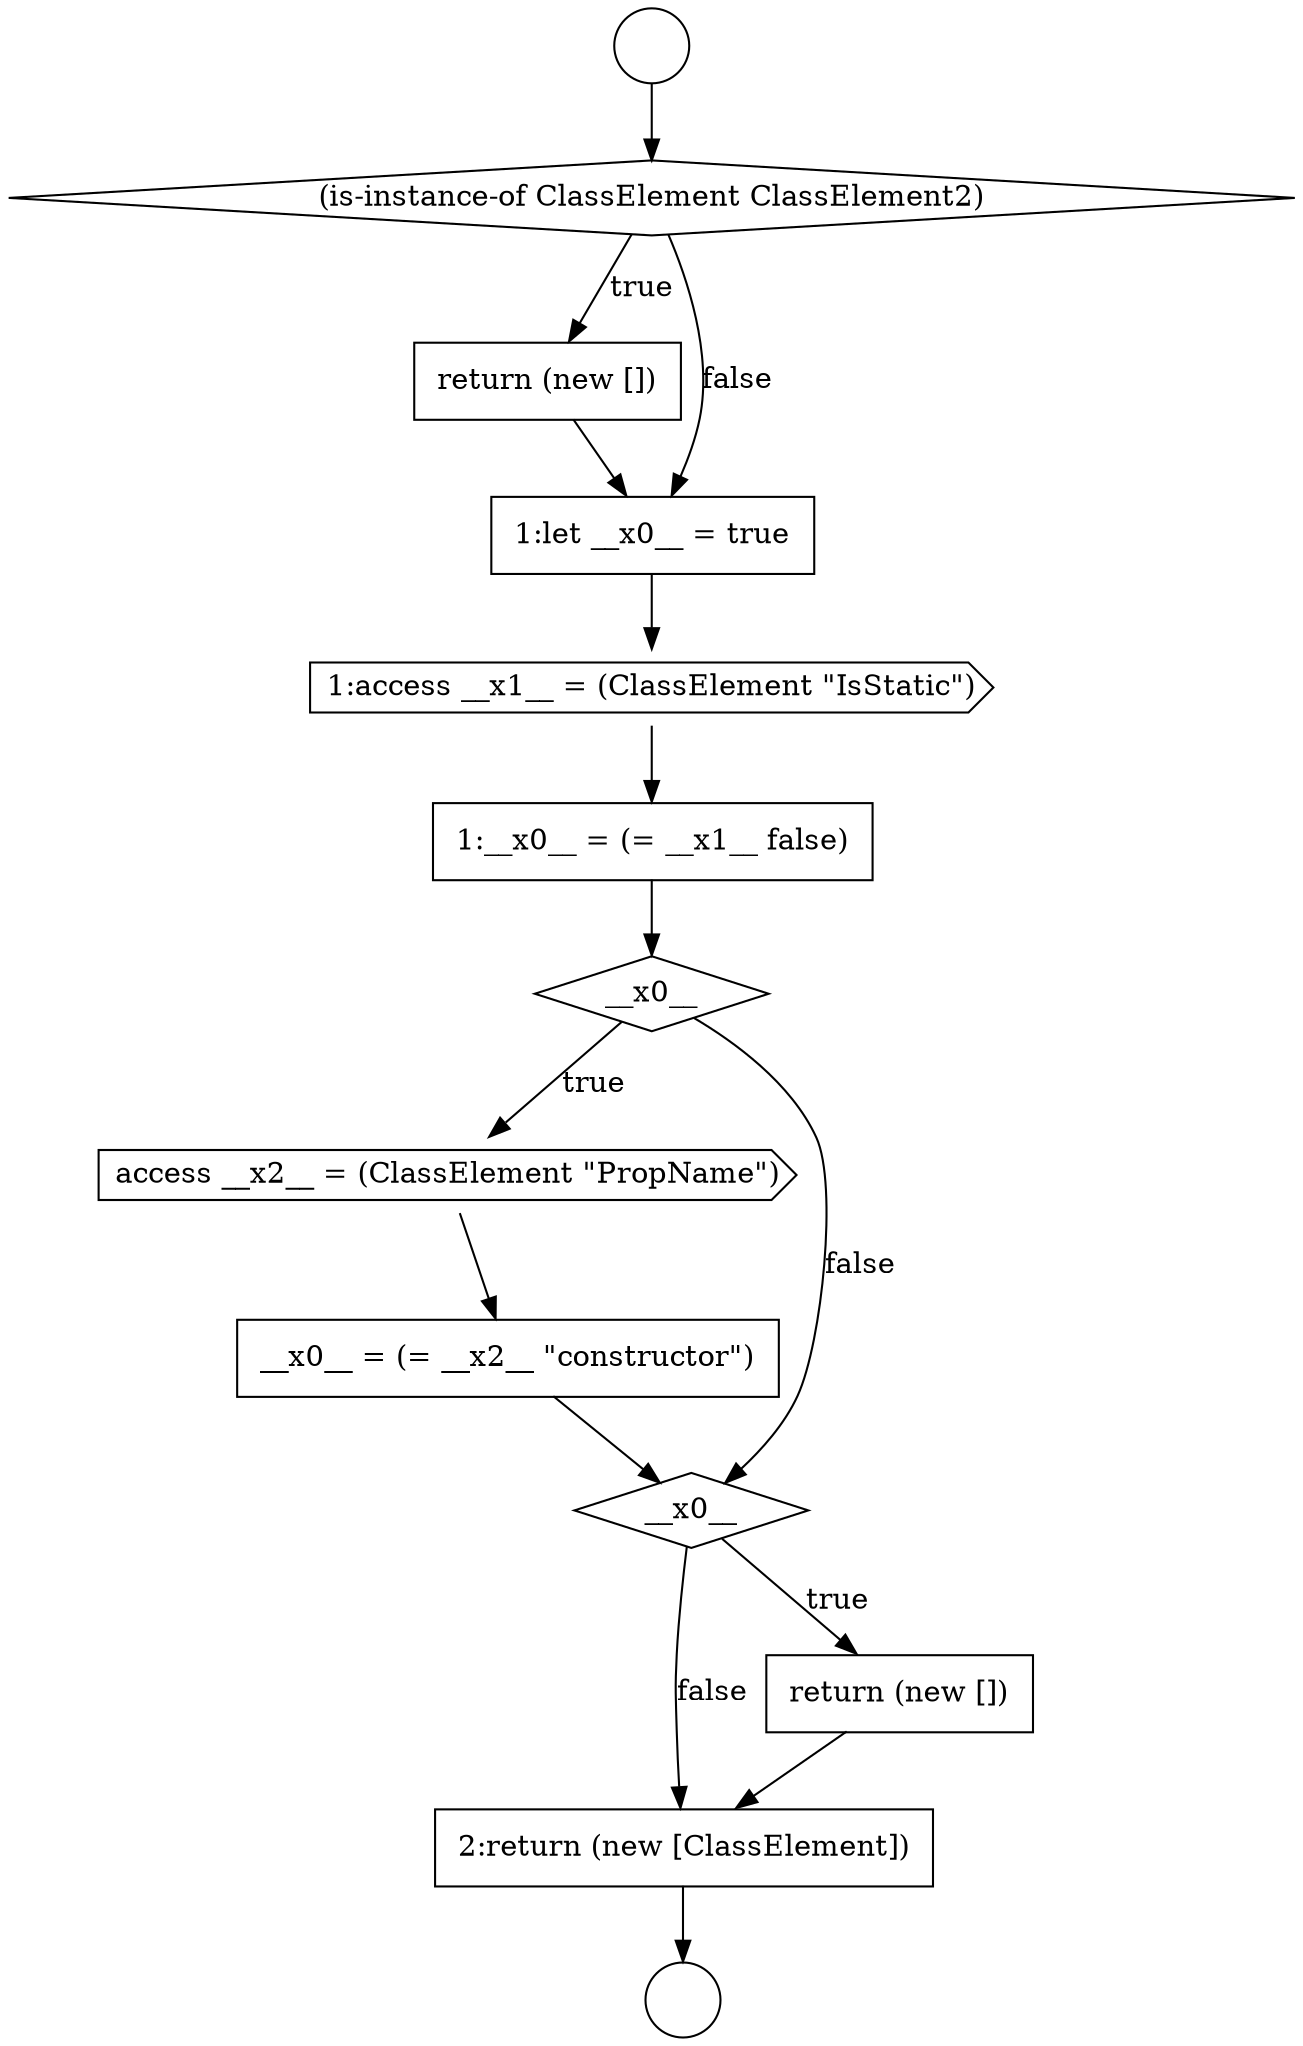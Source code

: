 digraph {
  node8415 [shape=none, margin=0, label=<<font color="black">
    <table border="0" cellborder="1" cellspacing="0" cellpadding="10">
      <tr><td align="left">2:return (new [ClassElement])</td></tr>
    </table>
  </font>> color="black" fillcolor="white" style=filled]
  node8411 [shape=cds, label=<<font color="black">access __x2__ = (ClassElement &quot;PropName&quot;)</font>> color="black" fillcolor="white" style=filled]
  node8406 [shape=none, margin=0, label=<<font color="black">
    <table border="0" cellborder="1" cellspacing="0" cellpadding="10">
      <tr><td align="left">return (new [])</td></tr>
    </table>
  </font>> color="black" fillcolor="white" style=filled]
  node8403 [shape=circle label=" " color="black" fillcolor="white" style=filled]
  node8414 [shape=none, margin=0, label=<<font color="black">
    <table border="0" cellborder="1" cellspacing="0" cellpadding="10">
      <tr><td align="left">return (new [])</td></tr>
    </table>
  </font>> color="black" fillcolor="white" style=filled]
  node8407 [shape=none, margin=0, label=<<font color="black">
    <table border="0" cellborder="1" cellspacing="0" cellpadding="10">
      <tr><td align="left">1:let __x0__ = true</td></tr>
    </table>
  </font>> color="black" fillcolor="white" style=filled]
  node8410 [shape=diamond, label=<<font color="black">__x0__</font>> color="black" fillcolor="white" style=filled]
  node8404 [shape=circle label=" " color="black" fillcolor="white" style=filled]
  node8408 [shape=cds, label=<<font color="black">1:access __x1__ = (ClassElement &quot;IsStatic&quot;)</font>> color="black" fillcolor="white" style=filled]
  node8413 [shape=diamond, label=<<font color="black">__x0__</font>> color="black" fillcolor="white" style=filled]
  node8409 [shape=none, margin=0, label=<<font color="black">
    <table border="0" cellborder="1" cellspacing="0" cellpadding="10">
      <tr><td align="left">1:__x0__ = (= __x1__ false)</td></tr>
    </table>
  </font>> color="black" fillcolor="white" style=filled]
  node8412 [shape=none, margin=0, label=<<font color="black">
    <table border="0" cellborder="1" cellspacing="0" cellpadding="10">
      <tr><td align="left">__x0__ = (= __x2__ &quot;constructor&quot;)</td></tr>
    </table>
  </font>> color="black" fillcolor="white" style=filled]
  node8405 [shape=diamond, label=<<font color="black">(is-instance-of ClassElement ClassElement2)</font>> color="black" fillcolor="white" style=filled]
  node8405 -> node8406 [label=<<font color="black">true</font>> color="black"]
  node8405 -> node8407 [label=<<font color="black">false</font>> color="black"]
  node8408 -> node8409 [ color="black"]
  node8411 -> node8412 [ color="black"]
  node8406 -> node8407 [ color="black"]
  node8410 -> node8411 [label=<<font color="black">true</font>> color="black"]
  node8410 -> node8413 [label=<<font color="black">false</font>> color="black"]
  node8407 -> node8408 [ color="black"]
  node8412 -> node8413 [ color="black"]
  node8414 -> node8415 [ color="black"]
  node8415 -> node8404 [ color="black"]
  node8403 -> node8405 [ color="black"]
  node8413 -> node8414 [label=<<font color="black">true</font>> color="black"]
  node8413 -> node8415 [label=<<font color="black">false</font>> color="black"]
  node8409 -> node8410 [ color="black"]
}
